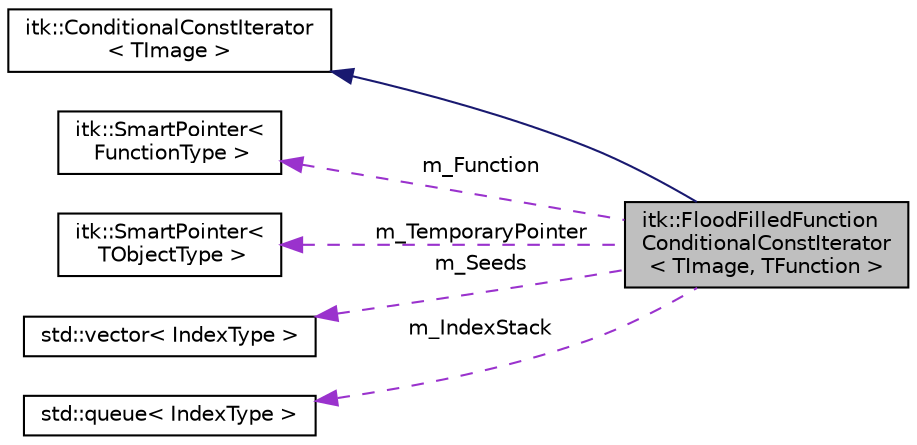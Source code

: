 digraph "itk::FloodFilledFunctionConditionalConstIterator&lt; TImage, TFunction &gt;"
{
 // LATEX_PDF_SIZE
  edge [fontname="Helvetica",fontsize="10",labelfontname="Helvetica",labelfontsize="10"];
  node [fontname="Helvetica",fontsize="10",shape=record];
  rankdir="LR";
  Node1 [label="itk::FloodFilledFunction\lConditionalConstIterator\l\< TImage, TFunction \>",height=0.2,width=0.4,color="black", fillcolor="grey75", style="filled", fontcolor="black",tooltip="Iterates over a flood-filled spatial function."];
  Node2 -> Node1 [dir="back",color="midnightblue",fontsize="10",style="solid",fontname="Helvetica"];
  Node2 [label="itk::ConditionalConstIterator\l\< TImage \>",height=0.2,width=0.4,color="black", fillcolor="white", style="filled",URL="$classitk_1_1ConditionalConstIterator.html",tooltip="A base class for other iterators where membership in the set of output pixels is conditional upon som..."];
  Node3 -> Node1 [dir="back",color="darkorchid3",fontsize="10",style="dashed",label=" m_Function" ,fontname="Helvetica"];
  Node3 [label="itk::SmartPointer\<\l FunctionType \>",height=0.2,width=0.4,color="black", fillcolor="white", style="filled",URL="$classitk_1_1SmartPointer.html",tooltip=" "];
  Node4 -> Node1 [dir="back",color="darkorchid3",fontsize="10",style="dashed",label=" m_TemporaryPointer" ,fontname="Helvetica"];
  Node4 [label="itk::SmartPointer\<\l TObjectType \>",height=0.2,width=0.4,color="black", fillcolor="white", style="filled",URL="$classitk_1_1SmartPointer.html",tooltip="Implements transparent reference counting."];
  Node5 -> Node1 [dir="back",color="darkorchid3",fontsize="10",style="dashed",label=" m_Seeds" ,fontname="Helvetica"];
  Node5 [label="std::vector\< IndexType \>",height=0.2,width=0.4,color="black", fillcolor="white", style="filled",tooltip=" "];
  Node6 -> Node1 [dir="back",color="darkorchid3",fontsize="10",style="dashed",label=" m_IndexStack" ,fontname="Helvetica"];
  Node6 [label="std::queue\< IndexType \>",height=0.2,width=0.4,color="black", fillcolor="white", style="filled",tooltip=" "];
}
